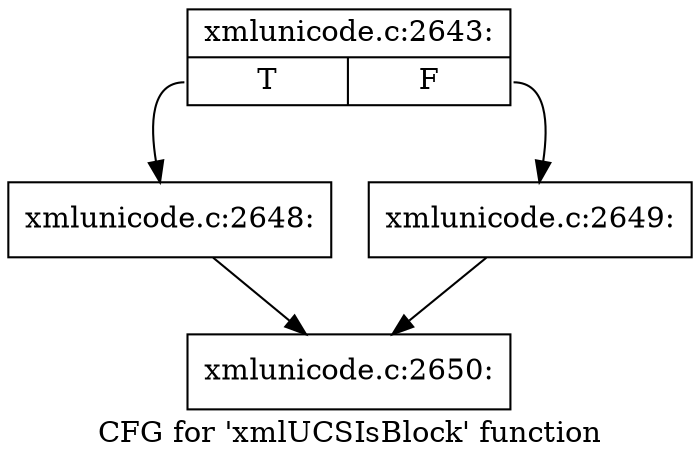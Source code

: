 digraph "CFG for 'xmlUCSIsBlock' function" {
	label="CFG for 'xmlUCSIsBlock' function";

	Node0x4ea7a50 [shape=record,label="{xmlunicode.c:2643:|{<s0>T|<s1>F}}"];
	Node0x4ea7a50:s0 -> Node0x4eac690;
	Node0x4ea7a50:s1 -> Node0x4eac6e0;
	Node0x4eac690 [shape=record,label="{xmlunicode.c:2648:}"];
	Node0x4eac690 -> Node0x4ea87a0;
	Node0x4eac6e0 [shape=record,label="{xmlunicode.c:2649:}"];
	Node0x4eac6e0 -> Node0x4ea87a0;
	Node0x4ea87a0 [shape=record,label="{xmlunicode.c:2650:}"];
}
